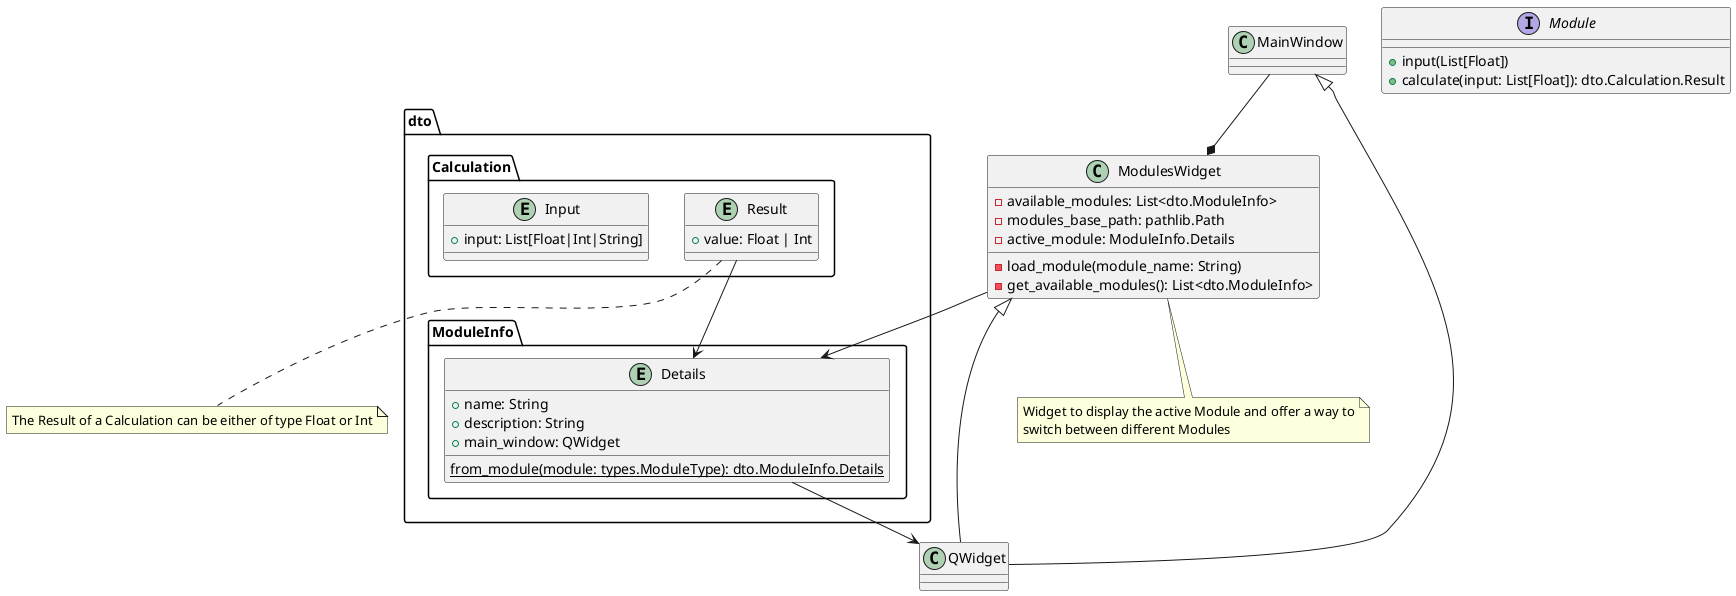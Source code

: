 @startuml
entity dto.ModuleInfo.Details {
  +name: String
  +description: String
  +main_window: QWidget

  {static}from_module(module: types.ModuleType): dto.ModuleInfo.Details
}
dto.ModuleInfo.Details --> QWidget

entity dto.Calculation.Result {
    +value: Float | Int
}
dto.Calculation.Result --> dto.ModuleInfo.Details
note bottom of dto.Calculation.Result
    The Result of a Calculation can be either of type Float or Int
end note

entity dto.Calculation.Input {
    +input: List[Float|Int|String]
}

interface Module {
    +input(List[Float])
    +calculate(input: List[Float]): dto.Calculation.Result
}

class ModulesWidget {
    -available_modules: List<dto.ModuleInfo>
    -modules_base_path: pathlib.Path
    -active_module: ModuleInfo.Details

    -load_module(module_name: String)
    -get_available_modules(): List<dto.ModuleInfo>
}
ModulesWidget <|-- QWidget
ModulesWidget --> dto.ModuleInfo.Details
note bottom of ModulesWidget
    Widget to display the active Module and offer a way to
    switch between different Modules
end note


MainWindow <|-- QWidget
MainWindow --* ModulesWidget

@enduml